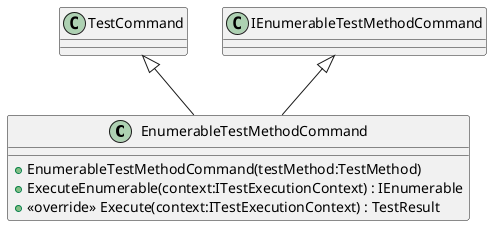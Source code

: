 @startuml
class EnumerableTestMethodCommand {
    + EnumerableTestMethodCommand(testMethod:TestMethod)
    + ExecuteEnumerable(context:ITestExecutionContext) : IEnumerable
    + <<override>> Execute(context:ITestExecutionContext) : TestResult
}
TestCommand <|-- EnumerableTestMethodCommand
IEnumerableTestMethodCommand <|-- EnumerableTestMethodCommand
@enduml
